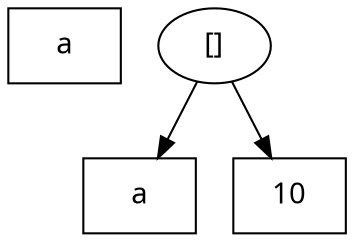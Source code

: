 digraph G {
	node [label="\N"];
	graph [bb="0,0,162,108"];
	{
		graph [bb=""];
		0 [label=a, fontname=Verdana, shape=box, pos="27,90", width="0.75", height="0.5"];
	}
	{
		graph [bb=""];
		1 [label="[]", fontname=Verdana, shape=ellipse, pos="99,90", width="0.75", height="0.5"];
		2 [label=a, fontname=Verdana, shape=box, pos="63,18", width="0.75", height="0.5"];
		3 [label=10, fontname=Verdana, shape=box, pos="135,18", width="0.75", height="0.5"];
		1 -> 2 [pos="e,72.01,36.021 90.285,72.571 86.177,64.354 81.18,54.361 76.591,45.182"];
		1 -> 3 [pos="e,125.99,36.021 107.71,72.571 111.82,64.354 116.82,54.361 121.41,45.182"];
	}
}
